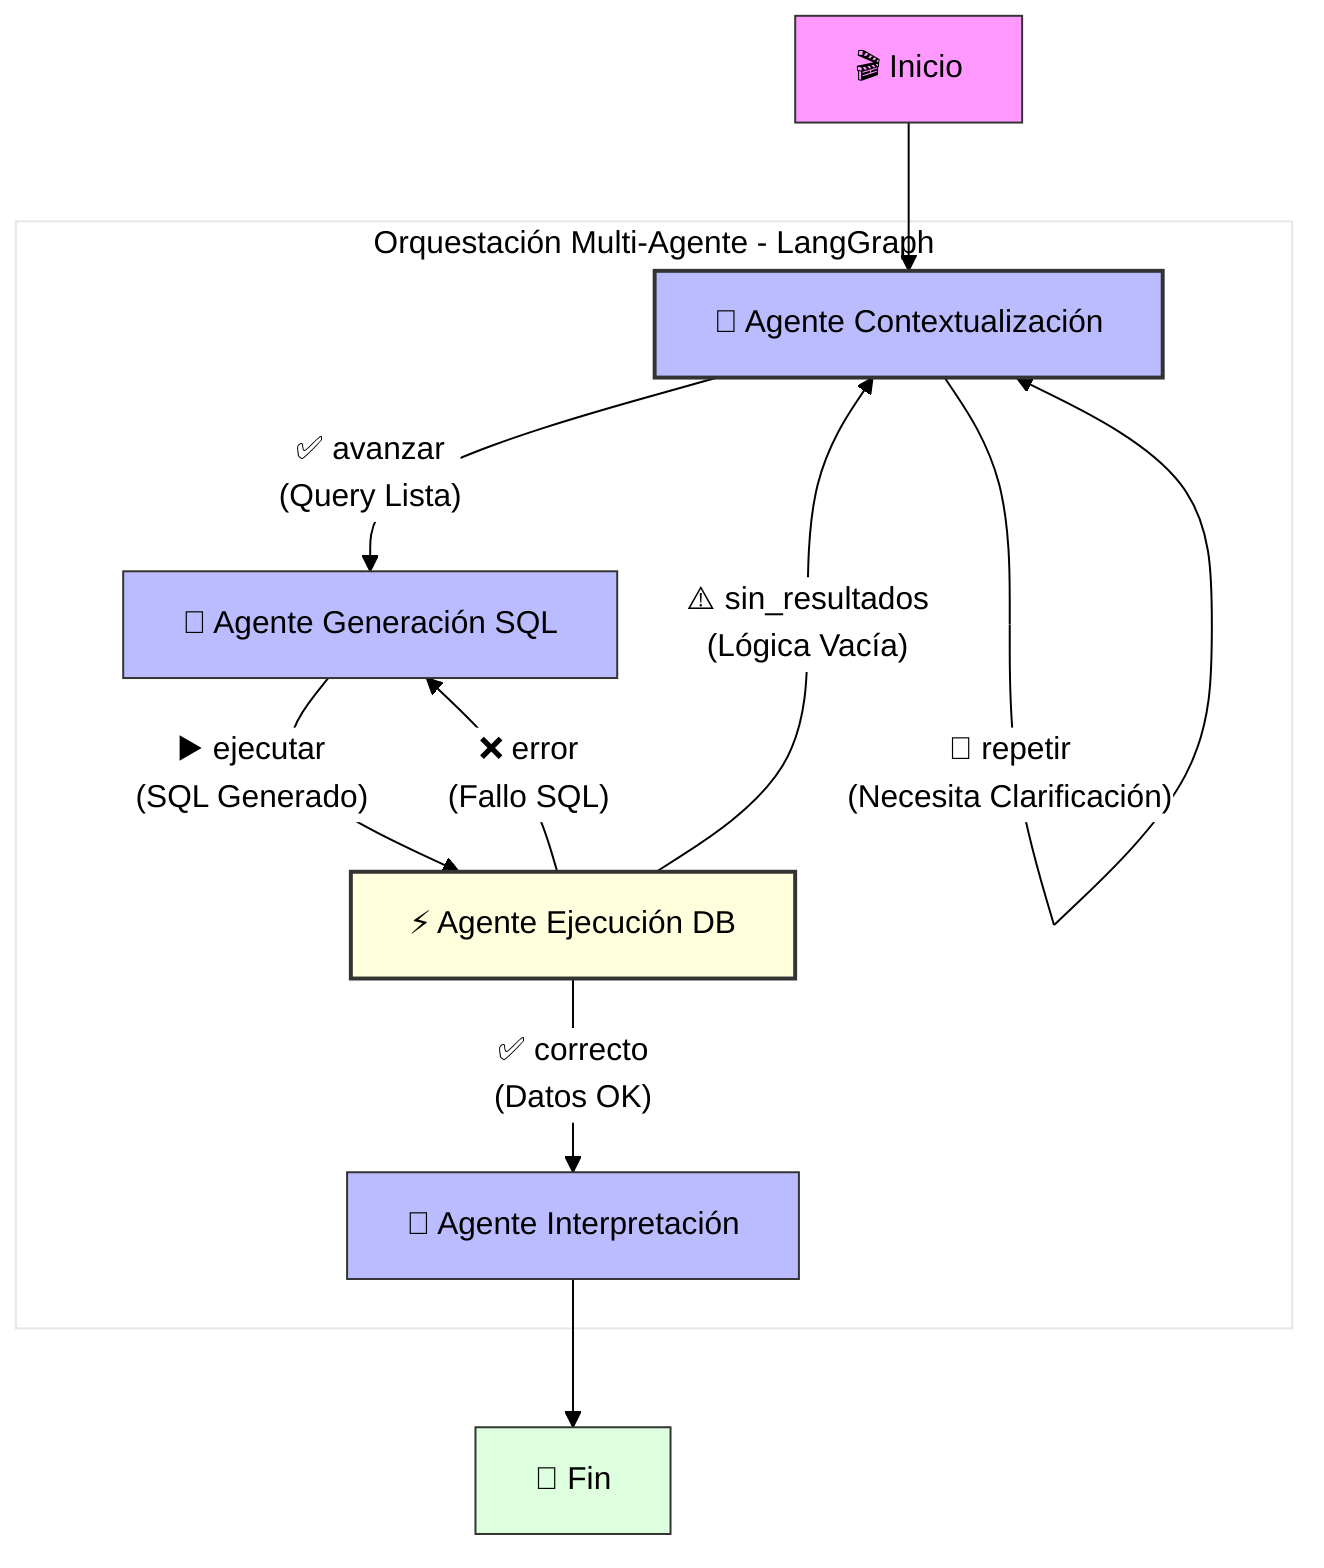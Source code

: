 %%{init: {"theme": "base", "themeVariables": {"background": "#ffffff", "primaryColor": "#ffffff", "primaryTextColor": "#000000"}}}%%
flowchart TD
    A[🎬 Inicio] --> B[🧠 Agente Contextualización]

    B -->|"✅ avanzar<br/>(Query Lista)"| C[🔧 Agente Generación SQL]
    B -->|"🔄 repetir<br/>(Necesita Clarificación)"| B

    C -->|"▶️ ejecutar<br/>(SQL Generado)"| D[⚡ Agente Ejecución DB]

    D -->|"✅ correcto<br/>(Datos OK)"| E[🎯 Agente Interpretación]
    D -->|"❌ error<br/>(Fallo SQL)"| C
    D -->|"⚠️ sin_resultados<br/>(Lógica Vacía)"| B
    
    E --> F[🏁 Fin]
    
    subgraph Orquestación Multi-Agente - LangGraph
        B
        C
        D
        E
    end
    
    style A fill:#f9f,stroke:#333,stroke-width:1px
    style B fill:#bbf,stroke:#333,stroke-width:2px
    style C fill:#bbf,stroke:#333,stroke-width:1px
    style D fill:#ffd,stroke:#333,stroke-width:2px
    style E fill:#bbf,stroke:#333,stroke-width:1px
    style F fill:#dfd,stroke:#333,stroke-width:1px
